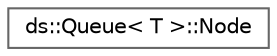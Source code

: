 digraph "Graphical Class Hierarchy"
{
 // INTERACTIVE_SVG=YES
 // LATEX_PDF_SIZE
  bgcolor="transparent";
  edge [fontname=Helvetica,fontsize=10,labelfontname=Helvetica,labelfontsize=10];
  node [fontname=Helvetica,fontsize=10,shape=box,height=0.2,width=0.4];
  rankdir="LR";
  Node0 [id="Node000000",label="ds::Queue\< T \>::Node",height=0.2,width=0.4,color="grey40", fillcolor="white", style="filled",URL="$structds_1_1_queue_1_1_node.html",tooltip=" "];
}
